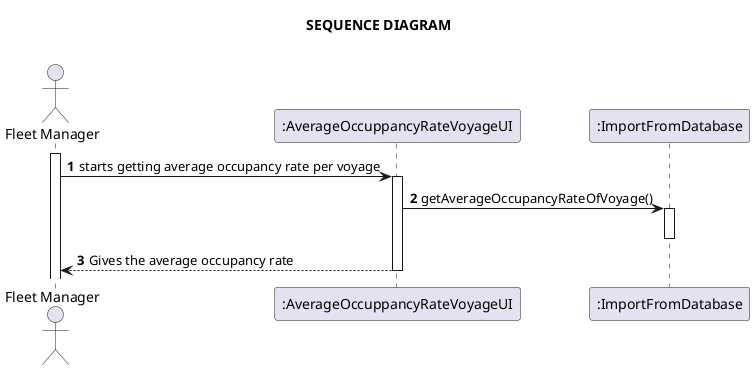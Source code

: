 @startuml
'https://plantuml.com/sequence-diagram

title <b> SEQUENCE DIAGRAM\n
autonumber
'hide footbox
actor "Fleet Manager" as FM

participant ":AverageOccuppancyRateVoyageUI" as UI
participant ":ImportFromDatabase" as Import

activate FM

FM -> UI : starts getting average occupancy rate per voyage
activate UI
UI ->Import : getAverageOccupancyRateOfVoyage()
activate Import
deactivate Import
UI --> FM : Gives the average occupancy rate
deactivate UI



@enduml
